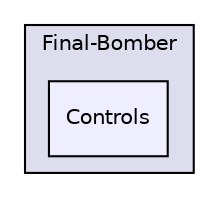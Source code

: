 digraph "D:/Projets/Final-Bomber/1 - Final-Bomber/Final-Bomber/Controls" {
  compound=true
  node [ fontsize="10", fontname="Helvetica"];
  edge [ labelfontsize="10", labelfontname="Helvetica"];
  subgraph clusterdir_8535758fa343d8c49724c096c70e140d {
    graph [ bgcolor="#ddddee", pencolor="black", label="Final-Bomber" fontname="Helvetica", fontsize="10", URL="dir_8535758fa343d8c49724c096c70e140d.html"]
  dir_c634a6d410c7ae426df34f6b79165456 [shape=box, label="Controls", style="filled", fillcolor="#eeeeff", pencolor="black", URL="dir_c634a6d410c7ae426df34f6b79165456.html"];
  }
}

